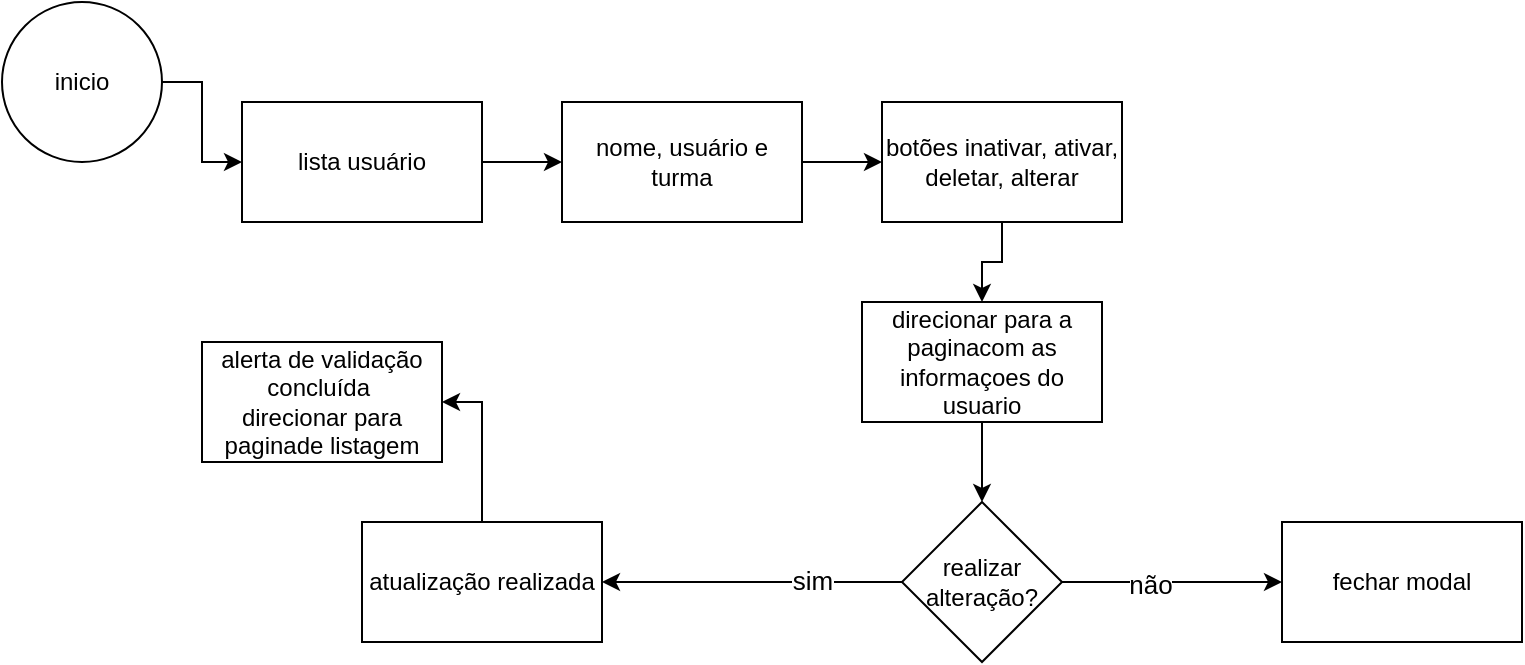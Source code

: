 <mxfile version="24.8.3">
  <diagram name="Página-1" id="Ak9r02H6mfEe0BIQiKck">
    <mxGraphModel dx="1434" dy="780" grid="1" gridSize="10" guides="1" tooltips="1" connect="1" arrows="1" fold="1" page="1" pageScale="1" pageWidth="827" pageHeight="1169" math="0" shadow="0">
      <root>
        <mxCell id="0" />
        <mxCell id="1" parent="0" />
        <mxCell id="-8xBnZcwmEysZHi2TS6a-3" style="edgeStyle=orthogonalEdgeStyle;rounded=0;orthogonalLoop=1;jettySize=auto;html=1;exitX=1;exitY=0.5;exitDx=0;exitDy=0;entryX=0;entryY=0.5;entryDx=0;entryDy=0;" parent="1" source="-8xBnZcwmEysZHi2TS6a-1" target="-8xBnZcwmEysZHi2TS6a-2" edge="1">
          <mxGeometry relative="1" as="geometry" />
        </mxCell>
        <mxCell id="-8xBnZcwmEysZHi2TS6a-1" value="inicio" style="ellipse;whiteSpace=wrap;html=1;aspect=fixed;" parent="1" vertex="1">
          <mxGeometry x="40" y="40" width="80" height="80" as="geometry" />
        </mxCell>
        <mxCell id="-8xBnZcwmEysZHi2TS6a-5" value="" style="edgeStyle=orthogonalEdgeStyle;rounded=0;orthogonalLoop=1;jettySize=auto;html=1;" parent="1" source="-8xBnZcwmEysZHi2TS6a-2" target="-8xBnZcwmEysZHi2TS6a-4" edge="1">
          <mxGeometry relative="1" as="geometry" />
        </mxCell>
        <mxCell id="-8xBnZcwmEysZHi2TS6a-2" value="lista usuário" style="whiteSpace=wrap;html=1;" parent="1" vertex="1">
          <mxGeometry x="160" y="90" width="120" height="60" as="geometry" />
        </mxCell>
        <mxCell id="-8xBnZcwmEysZHi2TS6a-7" value="" style="edgeStyle=orthogonalEdgeStyle;rounded=0;orthogonalLoop=1;jettySize=auto;html=1;" parent="1" source="-8xBnZcwmEysZHi2TS6a-4" target="-8xBnZcwmEysZHi2TS6a-6" edge="1">
          <mxGeometry relative="1" as="geometry" />
        </mxCell>
        <mxCell id="-8xBnZcwmEysZHi2TS6a-4" value="nome, usuário e turma" style="whiteSpace=wrap;html=1;" parent="1" vertex="1">
          <mxGeometry x="320" y="90" width="120" height="60" as="geometry" />
        </mxCell>
        <mxCell id="-8xBnZcwmEysZHi2TS6a-9" value="" style="edgeStyle=orthogonalEdgeStyle;rounded=0;orthogonalLoop=1;jettySize=auto;html=1;" parent="1" source="-8xBnZcwmEysZHi2TS6a-6" target="-8xBnZcwmEysZHi2TS6a-8" edge="1">
          <mxGeometry relative="1" as="geometry" />
        </mxCell>
        <mxCell id="-8xBnZcwmEysZHi2TS6a-6" value="botões inativar, ativar, deletar, alterar" style="whiteSpace=wrap;html=1;" parent="1" vertex="1">
          <mxGeometry x="480" y="90" width="120" height="60" as="geometry" />
        </mxCell>
        <mxCell id="-8xBnZcwmEysZHi2TS6a-11" value="" style="edgeStyle=orthogonalEdgeStyle;rounded=0;orthogonalLoop=1;jettySize=auto;html=1;" parent="1" source="-8xBnZcwmEysZHi2TS6a-8" target="-8xBnZcwmEysZHi2TS6a-10" edge="1">
          <mxGeometry relative="1" as="geometry" />
        </mxCell>
        <mxCell id="-8xBnZcwmEysZHi2TS6a-8" value="direcionar para a paginacom as informaçoes do usuario" style="whiteSpace=wrap;html=1;" parent="1" vertex="1">
          <mxGeometry x="470" y="190" width="120" height="60" as="geometry" />
        </mxCell>
        <mxCell id="-8xBnZcwmEysZHi2TS6a-29" value="" style="edgeStyle=orthogonalEdgeStyle;rounded=0;orthogonalLoop=1;jettySize=auto;html=1;" parent="1" source="-8xBnZcwmEysZHi2TS6a-10" target="-8xBnZcwmEysZHi2TS6a-28" edge="1">
          <mxGeometry relative="1" as="geometry" />
        </mxCell>
        <mxCell id="-8xBnZcwmEysZHi2TS6a-30" value="&lt;font style=&quot;font-size: 13px;&quot;&gt;não&lt;/font&gt;" style="edgeLabel;html=1;align=center;verticalAlign=middle;resizable=0;points=[];" parent="-8xBnZcwmEysZHi2TS6a-29" vertex="1" connectable="0">
          <mxGeometry x="-0.2" y="-1" relative="1" as="geometry">
            <mxPoint as="offset" />
          </mxGeometry>
        </mxCell>
        <mxCell id="mtZiX1XTqkgRj-Y9Ongf-1" style="edgeStyle=orthogonalEdgeStyle;rounded=0;orthogonalLoop=1;jettySize=auto;html=1;entryX=1;entryY=0.5;entryDx=0;entryDy=0;" edge="1" parent="1" source="-8xBnZcwmEysZHi2TS6a-10" target="-8xBnZcwmEysZHi2TS6a-31">
          <mxGeometry relative="1" as="geometry" />
        </mxCell>
        <mxCell id="mtZiX1XTqkgRj-Y9Ongf-2" value="&lt;font style=&quot;font-size: 13px;&quot;&gt;sim&lt;/font&gt;" style="edgeLabel;html=1;align=center;verticalAlign=middle;resizable=0;points=[];" vertex="1" connectable="0" parent="mtZiX1XTqkgRj-Y9Ongf-1">
          <mxGeometry x="-0.4" y="-1" relative="1" as="geometry">
            <mxPoint as="offset" />
          </mxGeometry>
        </mxCell>
        <mxCell id="-8xBnZcwmEysZHi2TS6a-10" value="realizar&lt;div&gt;alteração?&lt;/div&gt;" style="rhombus;whiteSpace=wrap;html=1;" parent="1" vertex="1">
          <mxGeometry x="490" y="290" width="80" height="80" as="geometry" />
        </mxCell>
        <mxCell id="-8xBnZcwmEysZHi2TS6a-23" value="alerta de validação concluída&amp;nbsp;&lt;div&gt;direcionar para paginade listagem&lt;/div&gt;" style="whiteSpace=wrap;html=1;" parent="1" vertex="1">
          <mxGeometry x="140" y="210" width="120" height="60" as="geometry" />
        </mxCell>
        <mxCell id="-8xBnZcwmEysZHi2TS6a-28" value="fechar modal" style="whiteSpace=wrap;html=1;" parent="1" vertex="1">
          <mxGeometry x="680" y="300" width="120" height="60" as="geometry" />
        </mxCell>
        <mxCell id="-8xBnZcwmEysZHi2TS6a-32" style="edgeStyle=orthogonalEdgeStyle;rounded=0;orthogonalLoop=1;jettySize=auto;html=1;entryX=1;entryY=0.5;entryDx=0;entryDy=0;" parent="1" source="-8xBnZcwmEysZHi2TS6a-31" target="-8xBnZcwmEysZHi2TS6a-23" edge="1">
          <mxGeometry relative="1" as="geometry" />
        </mxCell>
        <mxCell id="-8xBnZcwmEysZHi2TS6a-31" value="atualização realizada" style="rounded=0;whiteSpace=wrap;html=1;" parent="1" vertex="1">
          <mxGeometry x="220" y="300" width="120" height="60" as="geometry" />
        </mxCell>
      </root>
    </mxGraphModel>
  </diagram>
</mxfile>
